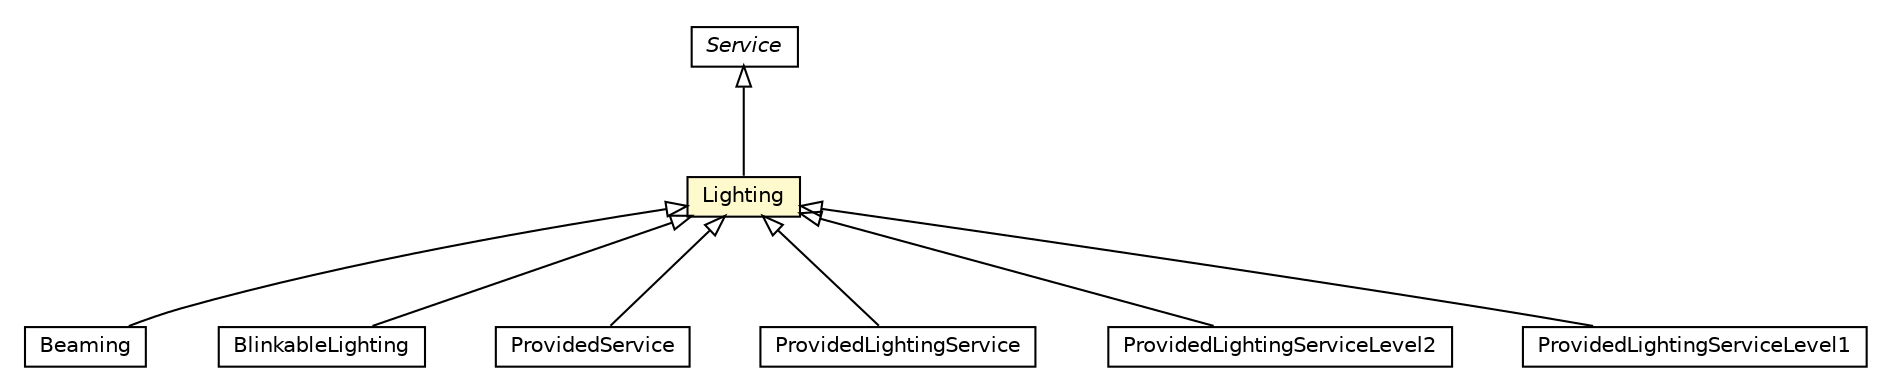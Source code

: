 #!/usr/local/bin/dot
#
# Class diagram 
# Generated by UMLGraph version R5_6-24-gf6e263 (http://www.umlgraph.org/)
#

digraph G {
	edge [fontname="Helvetica",fontsize=10,labelfontname="Helvetica",labelfontsize=10];
	node [fontname="Helvetica",fontsize=10,shape=plaintext];
	nodesep=0.25;
	ranksep=0.5;
	// org.universAAL.middleware.service.owl.Service
	c5177675 [label=<<table title="org.universAAL.middleware.service.owl.Service" border="0" cellborder="1" cellspacing="0" cellpadding="2" port="p" href="../../middleware/service/owl/Service.html">
		<tr><td><table border="0" cellspacing="0" cellpadding="1">
<tr><td align="center" balign="center"><font face="Helvetica-Oblique"> Service </font></td></tr>
		</table></td></tr>
		</table>>, URL="../../middleware/service/owl/Service.html", fontname="Helvetica", fontcolor="black", fontsize=10.0];
	// org.universAAL.ontology.lighting.Beaming
	c5178139 [label=<<table title="org.universAAL.ontology.lighting.Beaming" border="0" cellborder="1" cellspacing="0" cellpadding="2" port="p" href="./Beaming.html">
		<tr><td><table border="0" cellspacing="0" cellpadding="1">
<tr><td align="center" balign="center"> Beaming </td></tr>
		</table></td></tr>
		</table>>, URL="./Beaming.html", fontname="Helvetica", fontcolor="black", fontsize=10.0];
	// org.universAAL.ontology.lighting.Lighting
	c5178142 [label=<<table title="org.universAAL.ontology.lighting.Lighting" border="0" cellborder="1" cellspacing="0" cellpadding="2" port="p" bgcolor="lemonChiffon" href="./Lighting.html">
		<tr><td><table border="0" cellspacing="0" cellpadding="1">
<tr><td align="center" balign="center"> Lighting </td></tr>
		</table></td></tr>
		</table>>, URL="./Lighting.html", fontname="Helvetica", fontcolor="black", fontsize=10.0];
	// org.universAAL.ontology.lighting.BlinkableLighting
	c5178144 [label=<<table title="org.universAAL.ontology.lighting.BlinkableLighting" border="0" cellborder="1" cellspacing="0" cellpadding="2" port="p" href="./BlinkableLighting.html">
		<tr><td><table border="0" cellspacing="0" cellpadding="1">
<tr><td align="center" balign="center"> BlinkableLighting </td></tr>
		</table></td></tr>
		</table>>, URL="./BlinkableLighting.html", fontname="Helvetica", fontcolor="black", fontsize=10.0];
	// org.universAAL.samples.servserver.ProvidedService
	c5179666 [label=<<table title="org.universAAL.samples.servserver.ProvidedService" border="0" cellborder="1" cellspacing="0" cellpadding="2" port="p" href="../../samples/servserver/ProvidedService.html">
		<tr><td><table border="0" cellspacing="0" cellpadding="1">
<tr><td align="center" balign="center"> ProvidedService </td></tr>
		</table></td></tr>
		</table>>, URL="../../samples/servserver/ProvidedService.html", fontname="Helvetica", fontcolor="black", fontsize=10.0];
	// org.universAAL.samples.lighting.server.ProvidedLightingService
	c5179673 [label=<<table title="org.universAAL.samples.lighting.server.ProvidedLightingService" border="0" cellborder="1" cellspacing="0" cellpadding="2" port="p" href="../../samples/lighting/server/ProvidedLightingService.html">
		<tr><td><table border="0" cellspacing="0" cellpadding="1">
<tr><td align="center" balign="center"> ProvidedLightingService </td></tr>
		</table></td></tr>
		</table>>, URL="../../samples/lighting/server/ProvidedLightingService.html", fontname="Helvetica", fontcolor="black", fontsize=10.0];
	// org.universAAL.samples.lighting.server_regular.ProvidedLightingServiceLevel2
	c5179746 [label=<<table title="org.universAAL.samples.lighting.server_regular.ProvidedLightingServiceLevel2" border="0" cellborder="1" cellspacing="0" cellpadding="2" port="p" href="../../samples/lighting/server_regular/ProvidedLightingServiceLevel2.html">
		<tr><td><table border="0" cellspacing="0" cellpadding="1">
<tr><td align="center" balign="center"> ProvidedLightingServiceLevel2 </td></tr>
		</table></td></tr>
		</table>>, URL="../../samples/lighting/server_regular/ProvidedLightingServiceLevel2.html", fontname="Helvetica", fontcolor="black", fontsize=10.0];
	// org.universAAL.samples.lighting.server_regular.ProvidedLightingServiceLevel1
	c5179750 [label=<<table title="org.universAAL.samples.lighting.server_regular.ProvidedLightingServiceLevel1" border="0" cellborder="1" cellspacing="0" cellpadding="2" port="p" href="../../samples/lighting/server_regular/ProvidedLightingServiceLevel1.html">
		<tr><td><table border="0" cellspacing="0" cellpadding="1">
<tr><td align="center" balign="center"> ProvidedLightingServiceLevel1 </td></tr>
		</table></td></tr>
		</table>>, URL="../../samples/lighting/server_regular/ProvidedLightingServiceLevel1.html", fontname="Helvetica", fontcolor="black", fontsize=10.0];
	//org.universAAL.ontology.lighting.Beaming extends org.universAAL.ontology.lighting.Lighting
	c5178142:p -> c5178139:p [dir=back,arrowtail=empty];
	//org.universAAL.ontology.lighting.Lighting extends org.universAAL.middleware.service.owl.Service
	c5177675:p -> c5178142:p [dir=back,arrowtail=empty];
	//org.universAAL.ontology.lighting.BlinkableLighting extends org.universAAL.ontology.lighting.Lighting
	c5178142:p -> c5178144:p [dir=back,arrowtail=empty];
	//org.universAAL.samples.servserver.ProvidedService extends org.universAAL.ontology.lighting.Lighting
	c5178142:p -> c5179666:p [dir=back,arrowtail=empty];
	//org.universAAL.samples.lighting.server.ProvidedLightingService extends org.universAAL.ontology.lighting.Lighting
	c5178142:p -> c5179673:p [dir=back,arrowtail=empty];
	//org.universAAL.samples.lighting.server_regular.ProvidedLightingServiceLevel2 extends org.universAAL.ontology.lighting.Lighting
	c5178142:p -> c5179746:p [dir=back,arrowtail=empty];
	//org.universAAL.samples.lighting.server_regular.ProvidedLightingServiceLevel1 extends org.universAAL.ontology.lighting.Lighting
	c5178142:p -> c5179750:p [dir=back,arrowtail=empty];
}

